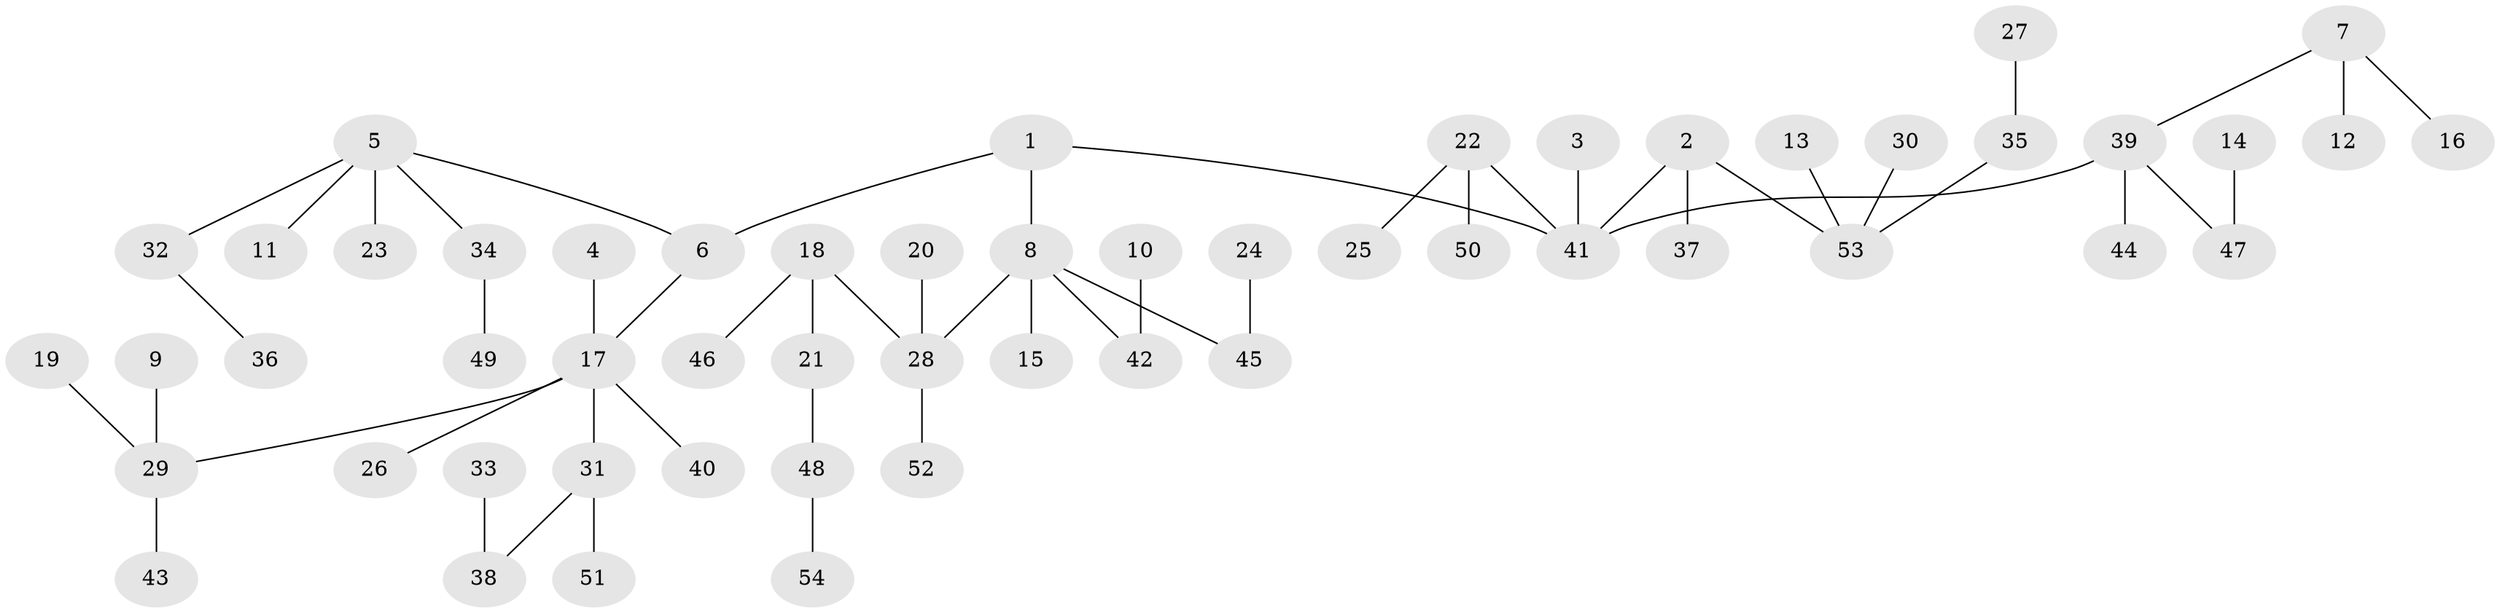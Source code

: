 // original degree distribution, {6: 0.018518518518518517, 3: 0.18518518518518517, 4: 0.07407407407407407, 7: 0.009259259259259259, 2: 0.2037037037037037, 5: 0.009259259259259259, 1: 0.5}
// Generated by graph-tools (version 1.1) at 2025/50/03/09/25 03:50:21]
// undirected, 54 vertices, 53 edges
graph export_dot {
graph [start="1"]
  node [color=gray90,style=filled];
  1;
  2;
  3;
  4;
  5;
  6;
  7;
  8;
  9;
  10;
  11;
  12;
  13;
  14;
  15;
  16;
  17;
  18;
  19;
  20;
  21;
  22;
  23;
  24;
  25;
  26;
  27;
  28;
  29;
  30;
  31;
  32;
  33;
  34;
  35;
  36;
  37;
  38;
  39;
  40;
  41;
  42;
  43;
  44;
  45;
  46;
  47;
  48;
  49;
  50;
  51;
  52;
  53;
  54;
  1 -- 6 [weight=1.0];
  1 -- 8 [weight=1.0];
  1 -- 41 [weight=1.0];
  2 -- 37 [weight=1.0];
  2 -- 41 [weight=1.0];
  2 -- 53 [weight=1.0];
  3 -- 41 [weight=1.0];
  4 -- 17 [weight=1.0];
  5 -- 6 [weight=1.0];
  5 -- 11 [weight=1.0];
  5 -- 23 [weight=1.0];
  5 -- 32 [weight=1.0];
  5 -- 34 [weight=1.0];
  6 -- 17 [weight=1.0];
  7 -- 12 [weight=1.0];
  7 -- 16 [weight=1.0];
  7 -- 39 [weight=1.0];
  8 -- 15 [weight=1.0];
  8 -- 28 [weight=1.0];
  8 -- 42 [weight=1.0];
  8 -- 45 [weight=1.0];
  9 -- 29 [weight=1.0];
  10 -- 42 [weight=1.0];
  13 -- 53 [weight=1.0];
  14 -- 47 [weight=1.0];
  17 -- 26 [weight=1.0];
  17 -- 29 [weight=1.0];
  17 -- 31 [weight=1.0];
  17 -- 40 [weight=1.0];
  18 -- 21 [weight=1.0];
  18 -- 28 [weight=1.0];
  18 -- 46 [weight=1.0];
  19 -- 29 [weight=1.0];
  20 -- 28 [weight=1.0];
  21 -- 48 [weight=1.0];
  22 -- 25 [weight=1.0];
  22 -- 41 [weight=1.0];
  22 -- 50 [weight=1.0];
  24 -- 45 [weight=1.0];
  27 -- 35 [weight=1.0];
  28 -- 52 [weight=1.0];
  29 -- 43 [weight=1.0];
  30 -- 53 [weight=1.0];
  31 -- 38 [weight=1.0];
  31 -- 51 [weight=1.0];
  32 -- 36 [weight=1.0];
  33 -- 38 [weight=1.0];
  34 -- 49 [weight=1.0];
  35 -- 53 [weight=1.0];
  39 -- 41 [weight=1.0];
  39 -- 44 [weight=1.0];
  39 -- 47 [weight=1.0];
  48 -- 54 [weight=1.0];
}
